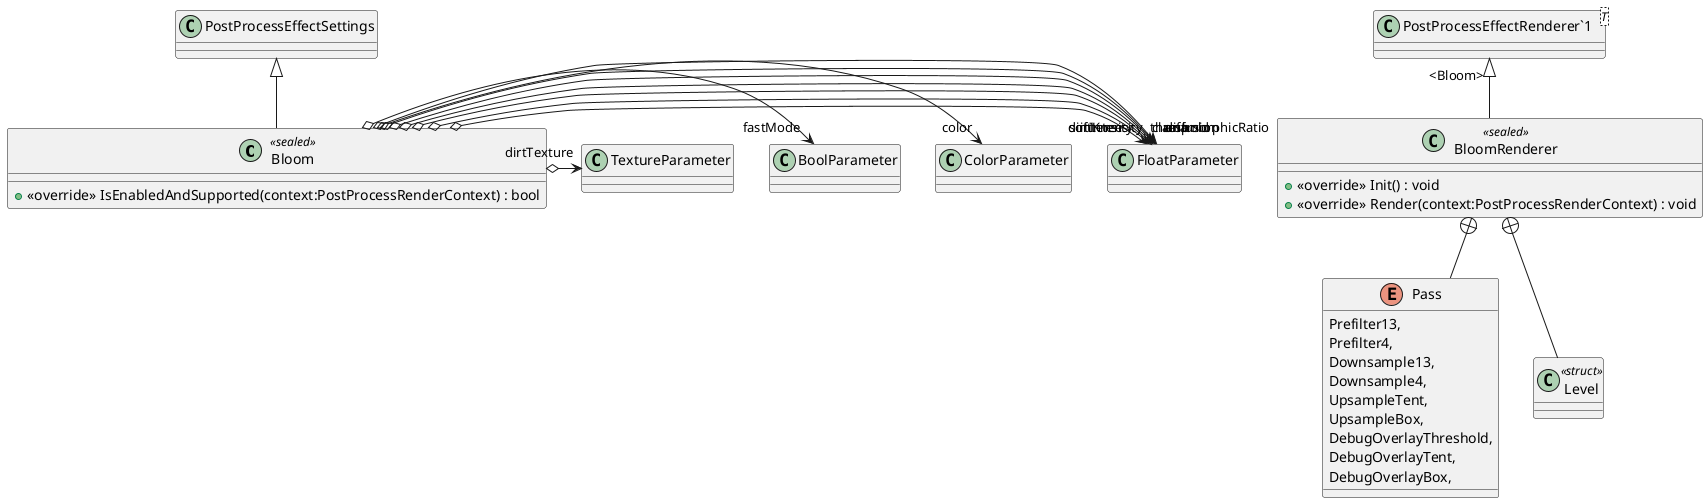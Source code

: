 @startuml
class Bloom <<sealed>> {
    + <<override>> IsEnabledAndSupported(context:PostProcessRenderContext) : bool
}
class BloomRenderer <<sealed>> {
    + <<override>> Init() : void
    + <<override>> Render(context:PostProcessRenderContext) : void
}
class "PostProcessEffectRenderer`1"<T> {
}
enum Pass {
    Prefilter13,
    Prefilter4,
    Downsample13,
    Downsample4,
    UpsampleTent,
    UpsampleBox,
    DebugOverlayThreshold,
    DebugOverlayTent,
    DebugOverlayBox,
}
class Level <<struct>> {
}
PostProcessEffectSettings <|-- Bloom
Bloom o-> "intensity" FloatParameter
Bloom o-> "threshold" FloatParameter
Bloom o-> "softKnee" FloatParameter
Bloom o-> "clamp" FloatParameter
Bloom o-> "diffusion" FloatParameter
Bloom o-> "anamorphicRatio" FloatParameter
Bloom o-> "color" ColorParameter
Bloom o-> "fastMode" BoolParameter
Bloom o-> "dirtTexture" TextureParameter
Bloom o-> "dirtIntensity" FloatParameter
"PostProcessEffectRenderer`1" "<Bloom>" <|-- BloomRenderer
BloomRenderer +-- Pass
BloomRenderer +-- Level
@enduml
